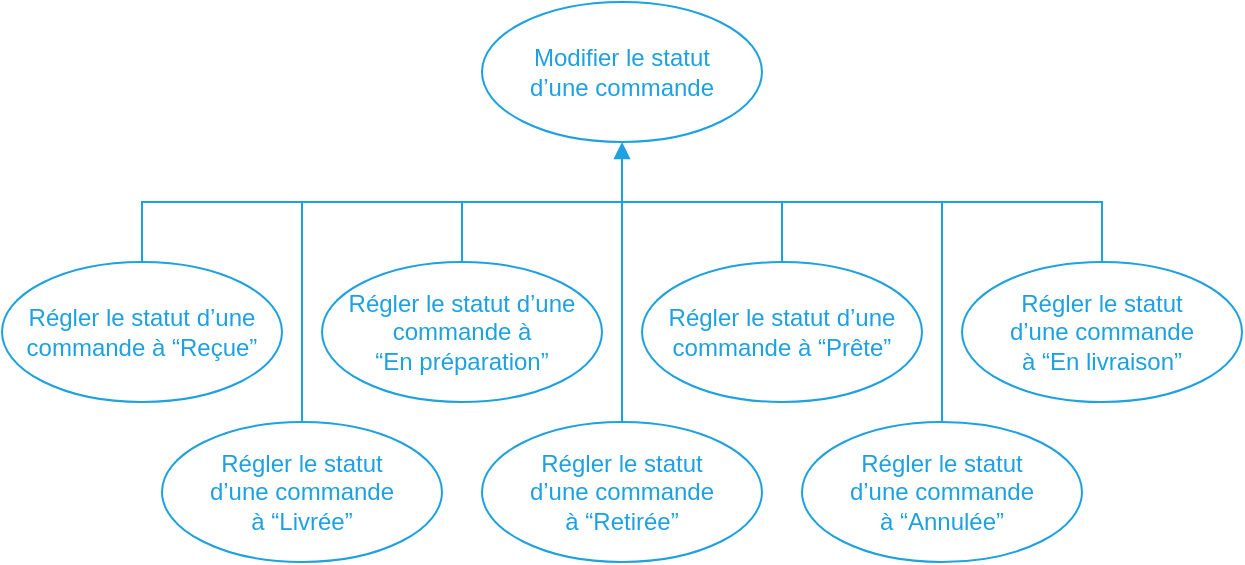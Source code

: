 <mxfile>
    <diagram id="S3KQ6_6wW9h8_aYrXfJG" name="Page-1">
        <mxGraphModel dx="740" dy="773" grid="1" gridSize="10" guides="1" tooltips="1" connect="1" arrows="1" fold="1" page="1" pageScale="1" pageWidth="827" pageHeight="1169" math="0" shadow="0">
            <root>
                <mxCell id="0"/>
                <mxCell id="1" parent="0"/>
                <mxCell id="3" value="&lt;font color=&quot;#1da1e1&quot;&gt;Modifier le statut &lt;br&gt;d’une commande&lt;/font&gt;" style="ellipse;whiteSpace=wrap;html=1;fillColor=none;strokeColor=#1DA1E1;" parent="1" vertex="1">
                    <mxGeometry x="250" y="10" width="140" height="70" as="geometry"/>
                </mxCell>
                <mxCell id="10" style="edgeStyle=orthogonalEdgeStyle;rounded=0;orthogonalLoop=1;jettySize=auto;html=1;exitX=0.5;exitY=0;exitDx=0;exitDy=0;entryX=0.5;entryY=0;entryDx=0;entryDy=0;strokeColor=#1DA1E1;endArrow=none;endFill=0;" parent="1" source="6" target="14" edge="1">
                    <mxGeometry relative="1" as="geometry">
                        <Array as="points">
                            <mxPoint x="80" y="110"/>
                            <mxPoint x="560" y="110"/>
                        </Array>
                    </mxGeometry>
                </mxCell>
                <mxCell id="6" value="&lt;font color=&quot;#1da1e1&quot;&gt;Régler le statut d’une commande à “Reçue”&lt;/font&gt;" style="ellipse;whiteSpace=wrap;html=1;fillColor=none;strokeColor=#1DA1E1;" parent="1" vertex="1">
                    <mxGeometry x="10" y="140" width="140" height="70" as="geometry"/>
                </mxCell>
                <mxCell id="11" style="edgeStyle=orthogonalEdgeStyle;rounded=0;orthogonalLoop=1;jettySize=auto;html=1;exitX=0.5;exitY=0;exitDx=0;exitDy=0;endArrow=none;endFill=0;strokeColor=#1DA1E1;" parent="1" source="7" edge="1">
                    <mxGeometry relative="1" as="geometry">
                        <mxPoint x="240" y="110" as="targetPoint"/>
                    </mxGeometry>
                </mxCell>
                <mxCell id="7" value="&lt;font color=&quot;#1da1e1&quot;&gt;Régler le statut d’une commande à &lt;br&gt;“En préparation”&lt;/font&gt;" style="ellipse;whiteSpace=wrap;html=1;fillColor=none;strokeColor=#1DA1E1;" parent="1" vertex="1">
                    <mxGeometry x="170" y="140" width="140" height="70" as="geometry"/>
                </mxCell>
                <mxCell id="8" value="&lt;font color=&quot;#1da1e1&quot;&gt;Régler le statut d’une commande à “Prête”&lt;/font&gt;" style="ellipse;whiteSpace=wrap;html=1;fillColor=none;strokeColor=#1DA1E1;" parent="1" vertex="1">
                    <mxGeometry x="330" y="140" width="140" height="70" as="geometry"/>
                </mxCell>
                <mxCell id="14" value="&lt;font color=&quot;#1da1e1&quot;&gt;Régler le statut &lt;br&gt;d’une commande &lt;br&gt;à “En livraison”&lt;/font&gt;" style="ellipse;whiteSpace=wrap;html=1;fillColor=none;strokeColor=#1DA1E1;" parent="1" vertex="1">
                    <mxGeometry x="490" y="140" width="140" height="70" as="geometry"/>
                </mxCell>
                <mxCell id="15" value="&lt;font color=&quot;#1da1e1&quot;&gt;Régler le statut &lt;br&gt;d’une commande &lt;br&gt;à “Livrée”&lt;/font&gt;" style="ellipse;whiteSpace=wrap;html=1;fillColor=none;strokeColor=#1DA1E1;" parent="1" vertex="1">
                    <mxGeometry x="90" y="220" width="140" height="70" as="geometry"/>
                </mxCell>
                <mxCell id="16" value="&lt;font color=&quot;#1da1e1&quot;&gt;Régler le statut &lt;br&gt;d’une commande &lt;br&gt;à “Retirée”&lt;/font&gt;" style="ellipse;whiteSpace=wrap;html=1;fillColor=none;strokeColor=#1DA1E1;" parent="1" vertex="1">
                    <mxGeometry x="250" y="220" width="140" height="70" as="geometry"/>
                </mxCell>
                <mxCell id="17" value="&lt;font color=&quot;#1da1e1&quot;&gt;Régler le statut &lt;br&gt;d’une commande &lt;br&gt;à “Annulée”&lt;/font&gt;" style="ellipse;whiteSpace=wrap;html=1;fillColor=none;strokeColor=#1DA1E1;" parent="1" vertex="1">
                    <mxGeometry x="410" y="220" width="140" height="70" as="geometry"/>
                </mxCell>
                <mxCell id="19" style="rounded=0;orthogonalLoop=1;jettySize=auto;html=1;exitX=0.5;exitY=0;exitDx=0;exitDy=0;endArrow=none;endFill=0;strokeColor=#1DA1E1;" parent="1" source="15" edge="1">
                    <mxGeometry relative="1" as="geometry">
                        <mxPoint x="160" y="110" as="targetPoint"/>
                        <mxPoint x="250" y="150" as="sourcePoint"/>
                    </mxGeometry>
                </mxCell>
                <mxCell id="21" style="rounded=0;orthogonalLoop=1;jettySize=auto;html=1;exitX=0.5;exitY=0;exitDx=0;exitDy=0;endArrow=none;endFill=0;strokeColor=#1DA1E1;" parent="1" source="17" edge="1">
                    <mxGeometry relative="1" as="geometry">
                        <mxPoint x="480" y="110" as="targetPoint"/>
                        <mxPoint x="330" y="230" as="sourcePoint"/>
                    </mxGeometry>
                </mxCell>
                <mxCell id="22" style="rounded=0;orthogonalLoop=1;jettySize=auto;html=1;endArrow=block;endFill=1;strokeColor=#1DA1E1;exitX=0.5;exitY=0;exitDx=0;exitDy=0;" parent="1" source="16" edge="1">
                    <mxGeometry relative="1" as="geometry">
                        <mxPoint x="320" y="80" as="targetPoint"/>
                        <mxPoint x="320" y="140" as="sourcePoint"/>
                    </mxGeometry>
                </mxCell>
                <mxCell id="23" style="edgeStyle=orthogonalEdgeStyle;rounded=0;orthogonalLoop=1;jettySize=auto;html=1;exitX=0.5;exitY=0;exitDx=0;exitDy=0;endArrow=none;endFill=0;strokeColor=#1DA1E1;" parent="1" source="8" edge="1">
                    <mxGeometry relative="1" as="geometry">
                        <mxPoint x="400" y="110" as="targetPoint"/>
                        <mxPoint x="250" y="150" as="sourcePoint"/>
                    </mxGeometry>
                </mxCell>
            </root>
        </mxGraphModel>
    </diagram>
</mxfile>